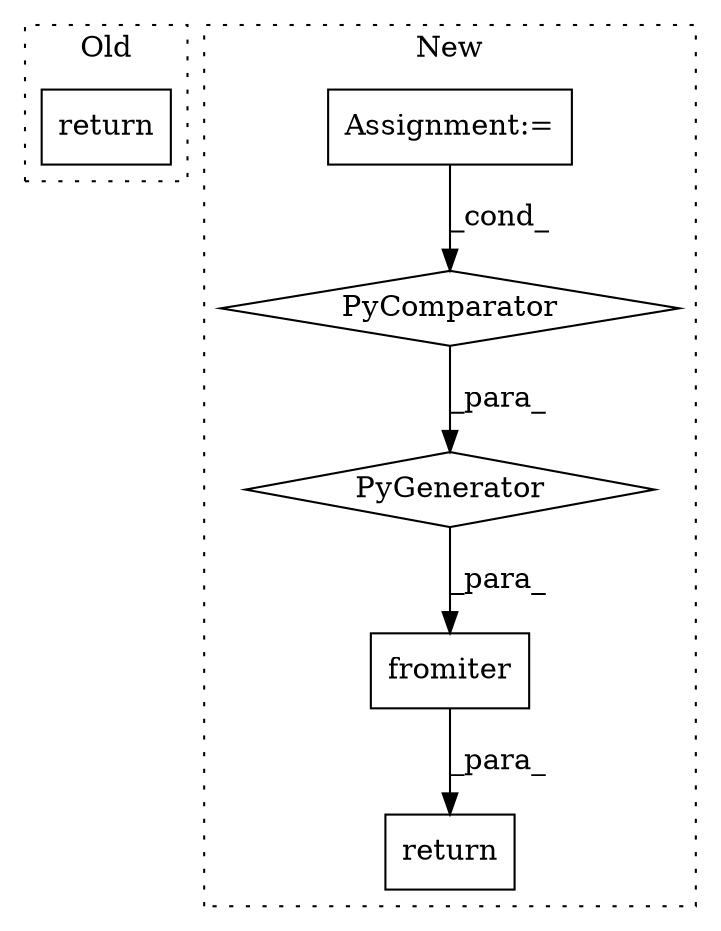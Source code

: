digraph G {
subgraph cluster0 {
1 [label="return" a="41" s="494" l="7" shape="box"];
label = "Old";
style="dotted";
}
subgraph cluster1 {
2 [label="fromiter" a="32" s="209,345" l="18,1" shape="box"];
3 [label="Assignment:=" a="7" s="312" l="19" shape="box"];
4 [label="return" a="41" s="408" l="7" shape="box"];
5 [label="PyGenerator" a="107" s="227" l="110" shape="diamond"];
6 [label="PyComparator" a="113" s="312" l="19" shape="diamond"];
label = "New";
style="dotted";
}
2 -> 4 [label="_para_"];
3 -> 6 [label="_cond_"];
5 -> 2 [label="_para_"];
6 -> 5 [label="_para_"];
}